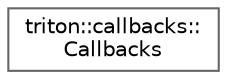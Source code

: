 digraph "Graphical Class Hierarchy"
{
 // LATEX_PDF_SIZE
  bgcolor="transparent";
  edge [fontname=Helvetica,fontsize=10,labelfontname=Helvetica,labelfontsize=10];
  node [fontname=Helvetica,fontsize=10,shape=box,height=0.2,width=0.4];
  rankdir="LR";
  Node0 [label="triton::callbacks::\lCallbacks",height=0.2,width=0.4,color="grey40", fillcolor="white", style="filled",URL="$classtriton_1_1callbacks_1_1Callbacks.html",tooltip="The callbacks class."];
}
